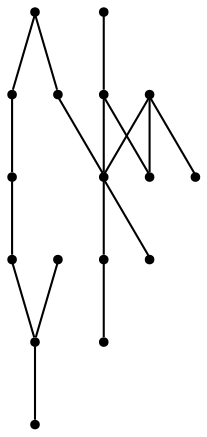 graph {
  node [shape=point,comment="{\"directed\":false,\"doi\":\"10.1007/3-540-44541-2_35\",\"figure\":\"5 (1)\"}"]

  v0 [pos="1137.7416610717773,536.5412020215801"]
  v1 [pos="1118.9916610717773,462.79115115895"]
  v2 [pos="1030.8666865030925,536.5412020215801"]
  v3 [pos="974.2500305175782,626.2410107780906"]
  v4 [pos="974.2500305175782,687.2410718132469"]
  v5 [pos="974.2500305175782,748.2411328484031"]
  v6 [pos="788.2499853769939,781.7410412956688"]
  v7 [pos="960.8667373657228,462.79115115895"]
  v8 [pos="909.8666826883953,536.5412020215801"]
  v9 [pos="855.4916699727378,462.79115115895"]
  v10 [pos="788.2499853769939,537.2410718132469"]
  v11 [pos="750.1166343688965,462.79115115895"]
  v12 [pos="589.7499879201254,751.2410107780906"]
  v13 [pos="680.8666547139486,536.5412020215801"]
  v14 [pos="589.7499879201254,629.2411430209291"]
  v15 [pos="497.74166742960614,536.5412020215801"]
  v16 [pos="589.7499879201254,690.2410133212221"]

  v12 -- v16 [id="-2",pos="589.7499879201254,751.2410107780906 589.7499879201254,690.2410133212221 589.7499879201254,690.2410133212221 589.7499879201254,690.2410133212221"]
  v16 -- v14 [id="-3",pos="589.7499879201254,690.2410133212221 589.7499879201254,629.2411430209291 589.7499879201254,629.2411430209291 589.7499879201254,629.2411430209291"]
  v14 -- v15 [id="-5",pos="589.7499879201254,629.2411430209291 497.74166742960614,536.5412020215801 497.74166742960614,536.5412020215801 497.74166742960614,536.5412020215801"]
  v13 -- v14 [id="-7",pos="680.8666547139486,536.5412020215801 589.7499879201254,629.2411430209291 589.7499879201254,629.2411430209291 589.7499879201254,629.2411430209291"]
  v6 -- v12 [id="-8",pos="788.2499853769939,781.7410412956688 589.7499879201254,751.2410107780906 589.7499879201254,751.2410107780906 589.7499879201254,751.2410107780906"]
  v10 -- v3 [id="-9",pos="788.2499853769939,537.2410718132469 974.2500305175782,626.2410107780906 974.2500305175782,626.2410107780906 974.2500305175782,626.2410107780906"]
  v10 -- v11 [id="-10",pos="788.2499853769939,537.2410718132469 750.1166343688965,462.79115115895 750.1166343688965,462.79115115895 750.1166343688965,462.79115115895"]
  v8 -- v3 [id="-13",pos="909.8666826883953,536.5412020215801 974.2500305175782,626.2410107780906 974.2500305175782,626.2410107780906 974.2500305175782,626.2410107780906"]
  v8 -- v9 [id="-14",pos="909.8666826883953,536.5412020215801 855.4916699727378,462.79115115895 855.4916699727378,462.79115115895 855.4916699727378,462.79115115895"]
  v7 -- v8 [id="-15",pos="960.8667373657228,462.79115115895 909.8666826883953,536.5412020215801 909.8666826883953,536.5412020215801 909.8666826883953,536.5412020215801"]
  v5 -- v6 [id="-16",pos="974.2500305175782,748.2411328484031 788.2499853769939,781.7410412956688 788.2499853769939,781.7410412956688 788.2499853769939,781.7410412956688"]
  v5 -- v4 [id="-17",pos="974.2500305175782,748.2411328484031 974.2500305175782,687.2410718132469 974.2500305175782,687.2410718132469 974.2500305175782,687.2410718132469"]
  v4 -- v3 [id="-18",pos="974.2500305175782,687.2410718132469 974.2500305175782,626.2410107780906 974.2500305175782,626.2410107780906 974.2500305175782,626.2410107780906"]
  v3 -- v0 [id="-19",pos="974.2500305175782,626.2410107780906 1137.7416610717773,536.5412020215801 1137.7416610717773,536.5412020215801 1137.7416610717773,536.5412020215801"]
  v3 -- v2 [id="-20",pos="974.2500305175782,626.2410107780906 1030.8666865030925,536.5412020215801 1030.8666865030925,536.5412020215801 1030.8666865030925,536.5412020215801"]
  v0 -- v1 [id="-21",pos="1137.7416610717773,536.5412020215801 1118.9916610717773,462.79115115895 1118.9916610717773,462.79115115895 1118.9916610717773,462.79115115895"]
  v10 -- v9 [id="-11",pos="788.2499853769939,537.2410718132469 855.4916699727378,462.79115115895 855.4916699727378,462.79115115895 855.4916699727378,462.79115115895"]
}